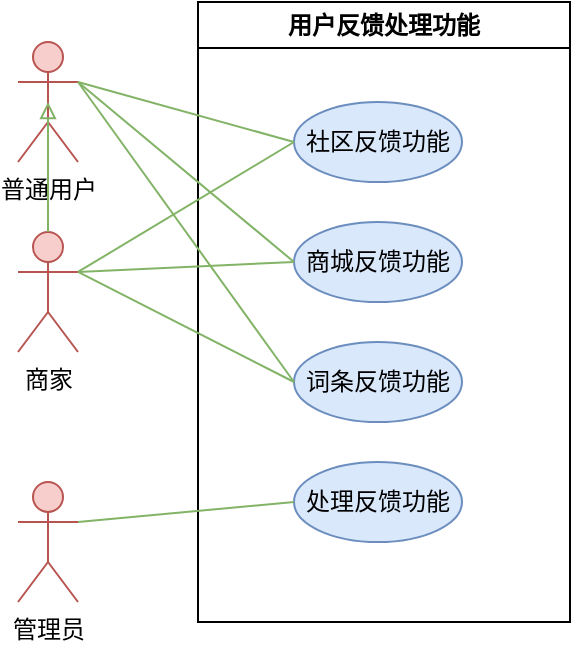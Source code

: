 <mxfile version="25.0.3">
  <diagram name="第 1 页" id="hHDrkB5Ag4t7-D47Mfen">
    <mxGraphModel dx="1050" dy="569" grid="1" gridSize="10" guides="1" tooltips="1" connect="1" arrows="1" fold="1" page="1" pageScale="1" pageWidth="827" pageHeight="1169" math="0" shadow="0">
      <root>
        <mxCell id="0" />
        <mxCell id="1" parent="0" />
        <mxCell id="LnOEmy7er7an-ZKMsNfg-1" value="用户反馈处理功能" style="swimlane;whiteSpace=wrap;html=1;" vertex="1" parent="1">
          <mxGeometry x="290" y="150" width="186" height="310" as="geometry" />
        </mxCell>
        <mxCell id="LnOEmy7er7an-ZKMsNfg-2" value="社区反馈功能" style="ellipse;whiteSpace=wrap;html=1;fillColor=#dae8fc;strokeColor=#6c8ebf;" vertex="1" parent="LnOEmy7er7an-ZKMsNfg-1">
          <mxGeometry x="48" y="50" width="84" height="40" as="geometry" />
        </mxCell>
        <mxCell id="LnOEmy7er7an-ZKMsNfg-29" value="词条反馈功能" style="ellipse;whiteSpace=wrap;html=1;fillColor=#dae8fc;strokeColor=#6c8ebf;" vertex="1" parent="LnOEmy7er7an-ZKMsNfg-1">
          <mxGeometry x="48" y="170" width="84" height="40" as="geometry" />
        </mxCell>
        <mxCell id="LnOEmy7er7an-ZKMsNfg-28" value="商城反馈功能" style="ellipse;whiteSpace=wrap;html=1;fillColor=#dae8fc;strokeColor=#6c8ebf;" vertex="1" parent="LnOEmy7er7an-ZKMsNfg-1">
          <mxGeometry x="48" y="110" width="84" height="40" as="geometry" />
        </mxCell>
        <mxCell id="LnOEmy7er7an-ZKMsNfg-30" value="处理反馈功能" style="ellipse;whiteSpace=wrap;html=1;fillColor=#dae8fc;strokeColor=#6c8ebf;" vertex="1" parent="LnOEmy7er7an-ZKMsNfg-1">
          <mxGeometry x="48" y="230" width="84" height="40" as="geometry" />
        </mxCell>
        <mxCell id="LnOEmy7er7an-ZKMsNfg-12" value="普通用户" style="shape=umlActor;verticalLabelPosition=bottom;verticalAlign=top;html=1;fillColor=#f8cecc;strokeColor=#b85450;" vertex="1" parent="1">
          <mxGeometry x="200" y="170" width="30" height="60" as="geometry" />
        </mxCell>
        <mxCell id="LnOEmy7er7an-ZKMsNfg-13" value="商家" style="shape=umlActor;verticalLabelPosition=bottom;verticalAlign=top;html=1;fillColor=#f8cecc;strokeColor=#b85450;" vertex="1" parent="1">
          <mxGeometry x="200" y="265" width="30" height="60" as="geometry" />
        </mxCell>
        <mxCell id="LnOEmy7er7an-ZKMsNfg-14" value="" style="endArrow=block;endFill=0;html=1;rounded=0;fillColor=#d5e8d4;strokeColor=#82b366;exitX=0.5;exitY=0;exitDx=0;exitDy=0;exitPerimeter=0;entryX=0.5;entryY=0.5;entryDx=0;entryDy=0;entryPerimeter=0;" edge="1" parent="1" source="LnOEmy7er7an-ZKMsNfg-13" target="LnOEmy7er7an-ZKMsNfg-12">
          <mxGeometry width="160" relative="1" as="geometry">
            <mxPoint x="255" y="375" as="sourcePoint" />
            <mxPoint x="240" y="295" as="targetPoint" />
          </mxGeometry>
        </mxCell>
        <mxCell id="LnOEmy7er7an-ZKMsNfg-31" value="管理员" style="shape=umlActor;verticalLabelPosition=bottom;verticalAlign=top;html=1;fillColor=#f8cecc;strokeColor=#b85450;" vertex="1" parent="1">
          <mxGeometry x="200" y="390" width="30" height="60" as="geometry" />
        </mxCell>
        <mxCell id="LnOEmy7er7an-ZKMsNfg-33" value="" style="endArrow=none;html=1;rounded=0;fillColor=#d5e8d4;strokeColor=#82b366;entryX=1;entryY=0.333;entryDx=0;entryDy=0;entryPerimeter=0;exitX=0;exitY=0.5;exitDx=0;exitDy=0;" edge="1" parent="1" source="LnOEmy7er7an-ZKMsNfg-2" target="LnOEmy7er7an-ZKMsNfg-12">
          <mxGeometry width="50" height="50" relative="1" as="geometry">
            <mxPoint x="330" y="190" as="sourcePoint" />
            <mxPoint x="250" y="243" as="targetPoint" />
          </mxGeometry>
        </mxCell>
        <mxCell id="LnOEmy7er7an-ZKMsNfg-34" value="" style="endArrow=none;html=1;rounded=0;fillColor=#d5e8d4;strokeColor=#82b366;entryX=1;entryY=0.333;entryDx=0;entryDy=0;entryPerimeter=0;exitX=0;exitY=0.5;exitDx=0;exitDy=0;" edge="1" parent="1" source="LnOEmy7er7an-ZKMsNfg-28" target="LnOEmy7er7an-ZKMsNfg-12">
          <mxGeometry width="50" height="50" relative="1" as="geometry">
            <mxPoint x="800" y="140" as="sourcePoint" />
            <mxPoint x="570" y="228" as="targetPoint" />
          </mxGeometry>
        </mxCell>
        <mxCell id="LnOEmy7er7an-ZKMsNfg-35" value="" style="endArrow=none;html=1;rounded=0;fillColor=#d5e8d4;strokeColor=#82b366;entryX=1;entryY=0.333;entryDx=0;entryDy=0;entryPerimeter=0;exitX=0;exitY=0.5;exitDx=0;exitDy=0;" edge="1" parent="1" source="LnOEmy7er7an-ZKMsNfg-29" target="LnOEmy7er7an-ZKMsNfg-12">
          <mxGeometry width="50" height="50" relative="1" as="geometry">
            <mxPoint x="810" y="150" as="sourcePoint" />
            <mxPoint x="580" y="238" as="targetPoint" />
          </mxGeometry>
        </mxCell>
        <mxCell id="LnOEmy7er7an-ZKMsNfg-36" value="" style="endArrow=none;html=1;rounded=0;fillColor=#d5e8d4;strokeColor=#82b366;entryX=1;entryY=0.333;entryDx=0;entryDy=0;entryPerimeter=0;exitX=0;exitY=0.5;exitDx=0;exitDy=0;" edge="1" parent="1" source="LnOEmy7er7an-ZKMsNfg-2" target="LnOEmy7er7an-ZKMsNfg-13">
          <mxGeometry width="50" height="50" relative="1" as="geometry">
            <mxPoint x="820" y="160" as="sourcePoint" />
            <mxPoint x="590" y="248" as="targetPoint" />
          </mxGeometry>
        </mxCell>
        <mxCell id="LnOEmy7er7an-ZKMsNfg-37" value="" style="endArrow=none;html=1;rounded=0;fillColor=#d5e8d4;strokeColor=#82b366;entryX=1;entryY=0.333;entryDx=0;entryDy=0;entryPerimeter=0;exitX=0;exitY=0.5;exitDx=0;exitDy=0;" edge="1" parent="1" source="LnOEmy7er7an-ZKMsNfg-29" target="LnOEmy7er7an-ZKMsNfg-13">
          <mxGeometry width="50" height="50" relative="1" as="geometry">
            <mxPoint x="830" y="170" as="sourcePoint" />
            <mxPoint x="600" y="258" as="targetPoint" />
          </mxGeometry>
        </mxCell>
        <mxCell id="LnOEmy7er7an-ZKMsNfg-38" value="" style="endArrow=none;html=1;rounded=0;fillColor=#d5e8d4;strokeColor=#82b366;entryX=1;entryY=0.333;entryDx=0;entryDy=0;entryPerimeter=0;exitX=0;exitY=0.5;exitDx=0;exitDy=0;" edge="1" parent="1" source="LnOEmy7er7an-ZKMsNfg-30" target="LnOEmy7er7an-ZKMsNfg-31">
          <mxGeometry width="50" height="50" relative="1" as="geometry">
            <mxPoint x="840" y="180" as="sourcePoint" />
            <mxPoint x="610" y="268" as="targetPoint" />
          </mxGeometry>
        </mxCell>
        <mxCell id="LnOEmy7er7an-ZKMsNfg-39" value="" style="endArrow=none;html=1;rounded=0;fillColor=#d5e8d4;strokeColor=#82b366;entryX=1;entryY=0.333;entryDx=0;entryDy=0;entryPerimeter=0;exitX=0;exitY=0.5;exitDx=0;exitDy=0;" edge="1" parent="1" source="LnOEmy7er7an-ZKMsNfg-28" target="LnOEmy7er7an-ZKMsNfg-13">
          <mxGeometry width="50" height="50" relative="1" as="geometry">
            <mxPoint x="850" y="190" as="sourcePoint" />
            <mxPoint x="620" y="278" as="targetPoint" />
          </mxGeometry>
        </mxCell>
      </root>
    </mxGraphModel>
  </diagram>
</mxfile>
